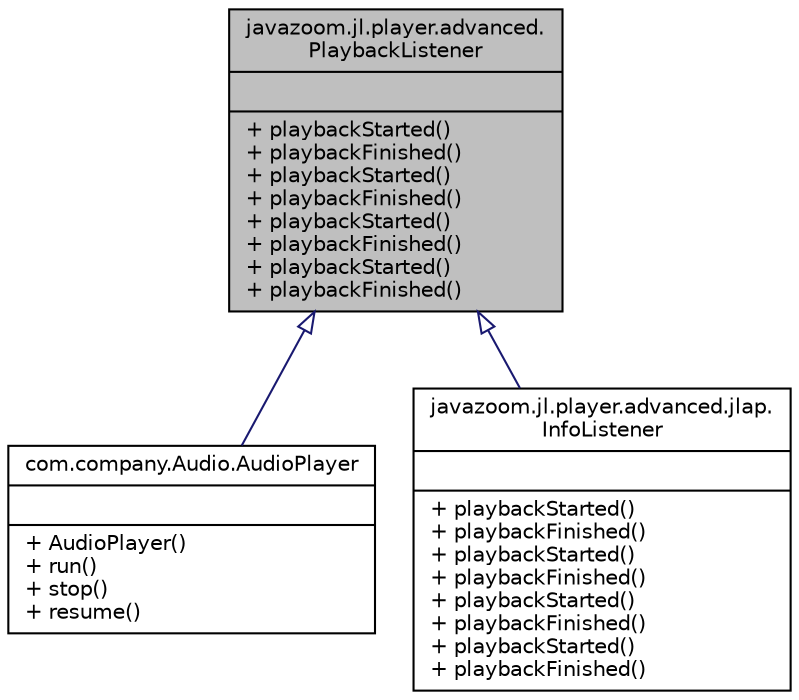 digraph "javazoom.jl.player.advanced.PlaybackListener"
{
 // LATEX_PDF_SIZE
  edge [fontname="Helvetica",fontsize="10",labelfontname="Helvetica",labelfontsize="10"];
  node [fontname="Helvetica",fontsize="10",shape=record];
  Node1 [label="{javazoom.jl.player.advanced.\lPlaybackListener\n||+ playbackStarted()\l+ playbackFinished()\l+ playbackStarted()\l+ playbackFinished()\l+ playbackStarted()\l+ playbackFinished()\l+ playbackStarted()\l+ playbackFinished()\l}",height=0.2,width=0.4,color="black", fillcolor="grey75", style="filled", fontcolor="black",tooltip=" "];
  Node1 -> Node2 [dir="back",color="midnightblue",fontsize="10",style="solid",arrowtail="onormal"];
  Node2 [label="{com.company.Audio.AudioPlayer\n||+ AudioPlayer()\l+ run()\l+ stop()\l+ resume()\l}",height=0.2,width=0.4,color="black", fillcolor="white", style="filled",URL="$classcom_1_1company_1_1_audio_1_1_audio_player.html",tooltip="Clasa aceasta ne permite sa rulam continut audio in timpul rularii jocului Metodele acesteia constau ..."];
  Node1 -> Node3 [dir="back",color="midnightblue",fontsize="10",style="solid",arrowtail="onormal"];
  Node3 [label="{javazoom.jl.player.advanced.jlap.\lInfoListener\n||+ playbackStarted()\l+ playbackFinished()\l+ playbackStarted()\l+ playbackFinished()\l+ playbackStarted()\l+ playbackFinished()\l+ playbackStarted()\l+ playbackFinished()\l}",height=0.2,width=0.4,color="black", fillcolor="white", style="filled",URL="$classjavazoom_1_1jl_1_1player_1_1advanced_1_1jlap_1_1_info_listener.html",tooltip=" "];
}
